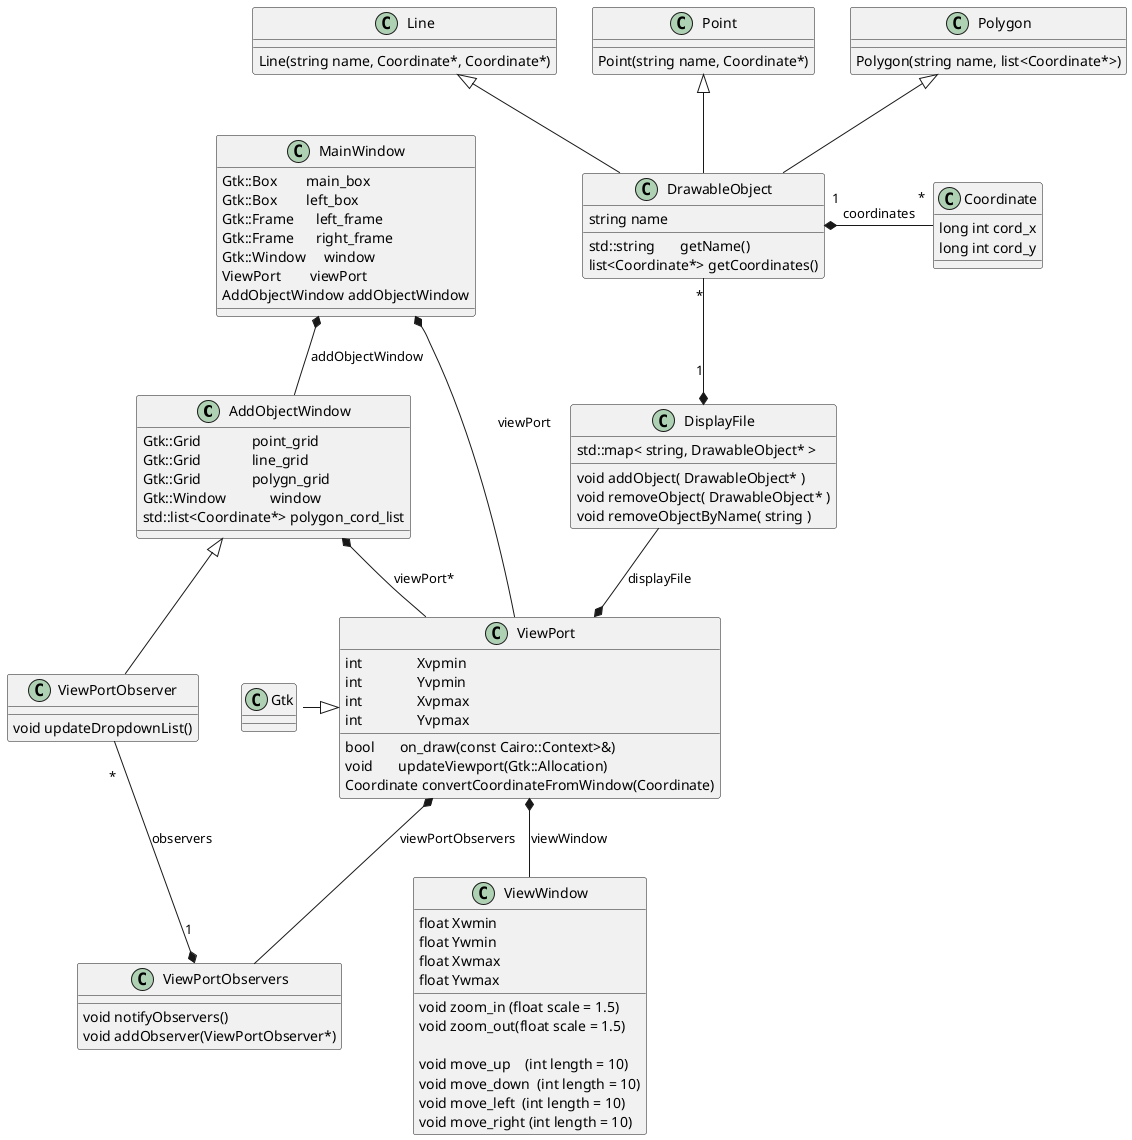 
@startuml
  skinparam defaultFontName Consolas

  AddObjectWindow <|-- ViewPortObserver
  AddObjectWindow  *-- ViewPort        : viewPort*

  DrawableObject "1\n"  *-right- "*\n" Coordinate: coordinates
  DisplayFile    "1\n"  *-up- "*" DrawableObject

  Line               <|-- DrawableObject
  Point              <|-- DrawableObject
  Polygon            <|-- DrawableObject

  MainWindow       *-- ViewPort        : viewPort\n\n\n\n\n
  MainWindow       *-- AddObjectWindow : addObjectWindow

  ViewPort   <|-left- Gtk::DrawingArea
  ViewPort    *-- ViewWindow           : viewWindow
  ViewPort    *-up- DisplayFile        : displayFile
  ViewPort    *-- ViewPortObservers    : viewPortObservers

  ViewPortObservers "1\n" *-up- "\n*" ViewPortObserver : observers

  class AddObjectWindow {
    Gtk::Grid              point_grid
    Gtk::Grid              line_grid
    Gtk::Grid              polygn_grid
    Gtk::Window            window
    std::list<Coordinate*> polygon_cord_list
  }

  class Coordinate {
    long int cord_x
    long int cord_y
  }

  class DisplayFile {
    std::map< string, DrawableObject* >
    void addObject( DrawableObject* )
    void removeObject( DrawableObject* )
    void removeObjectByName( string )
  }

  class DrawableObject {
    string name
    std::string       getName()
    list<Coordinate*> getCoordinates()
  }

  class Line {
    Line(string name, Coordinate*, Coordinate*)
  }

  class Point {
    Point(string name, Coordinate*)
  }

  class Polygon {
    Polygon(string name, list<Coordinate*>)
  }

  class MainWindow {
    Gtk::Box        main_box
    Gtk::Box        left_box
    Gtk::Frame      left_frame
    Gtk::Frame      right_frame
    Gtk::Window     window
    ViewPort        viewPort
    AddObjectWindow addObjectWindow
  }

  class ViewPort {
    int               Xvpmin
    int               Yvpmin
    int               Xvpmax
    int               Yvpmax

    bool       on_draw(const Cairo::Context>&)
    void       updateViewport(Gtk::Allocation)
    Coordinate convertCoordinateFromWindow(Coordinate)
  }

  class ViewPortObserver {
    void updateDropdownList()
  }

  class ViewPortObservers {
    void notifyObservers()
    void addObserver(ViewPortObserver*)
  }

  class ViewWindow {
    float Xwmin
    float Ywmin
    float Xwmax
    float Ywmax

    void zoom_in (float scale = 1.5)
    void zoom_out(float scale = 1.5)

    void move_up    (int length = 10)
    void move_down  (int length = 10)
    void move_left  (int length = 10)
    void move_right (int length = 10)
  }

@enduml
